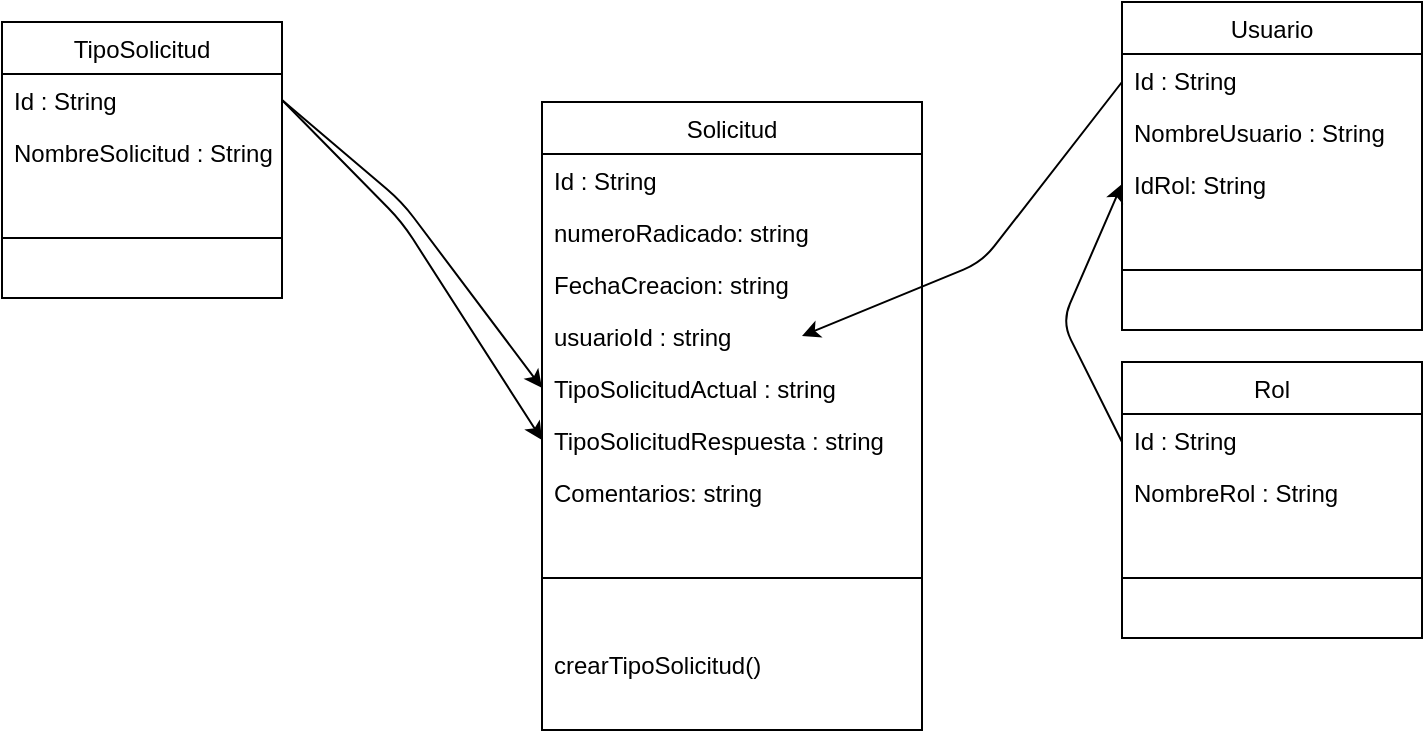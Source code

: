 <mxfile version="14.7.0" type="github">
  <diagram id="C5RBs43oDa-KdzZeNtuy" name="Page-1">
    <mxGraphModel dx="865" dy="479" grid="1" gridSize="10" guides="1" tooltips="1" connect="1" arrows="1" fold="1" page="1" pageScale="1" pageWidth="827" pageHeight="1169" math="0" shadow="0">
      <root>
        <mxCell id="WIyWlLk6GJQsqaUBKTNV-0" />
        <mxCell id="WIyWlLk6GJQsqaUBKTNV-1" parent="WIyWlLk6GJQsqaUBKTNV-0" />
        <mxCell id="zkfFHV4jXpPFQw0GAbJ--17" value="Solicitud" style="swimlane;fontStyle=0;align=center;verticalAlign=top;childLayout=stackLayout;horizontal=1;startSize=26;horizontalStack=0;resizeParent=1;resizeLast=0;collapsible=1;marginBottom=0;rounded=0;shadow=0;strokeWidth=1;" parent="WIyWlLk6GJQsqaUBKTNV-1" vertex="1">
          <mxGeometry x="330" y="70" width="190" height="314" as="geometry">
            <mxRectangle x="550" y="140" width="160" height="26" as="alternateBounds" />
          </mxGeometry>
        </mxCell>
        <mxCell id="zkfFHV4jXpPFQw0GAbJ--18" value="Id : String" style="text;align=left;verticalAlign=top;spacingLeft=4;spacingRight=4;overflow=hidden;rotatable=0;points=[[0,0.5],[1,0.5]];portConstraint=eastwest;" parent="zkfFHV4jXpPFQw0GAbJ--17" vertex="1">
          <mxGeometry y="26" width="190" height="26" as="geometry" />
        </mxCell>
        <mxCell id="zkfFHV4jXpPFQw0GAbJ--19" value="numeroRadicado: string" style="text;align=left;verticalAlign=top;spacingLeft=4;spacingRight=4;overflow=hidden;rotatable=0;points=[[0,0.5],[1,0.5]];portConstraint=eastwest;rounded=0;shadow=0;html=0;" parent="zkfFHV4jXpPFQw0GAbJ--17" vertex="1">
          <mxGeometry y="52" width="190" height="26" as="geometry" />
        </mxCell>
        <mxCell id="zkfFHV4jXpPFQw0GAbJ--20" value="FechaCreacion: string" style="text;align=left;verticalAlign=top;spacingLeft=4;spacingRight=4;overflow=hidden;rotatable=0;points=[[0,0.5],[1,0.5]];portConstraint=eastwest;rounded=0;shadow=0;html=0;" parent="zkfFHV4jXpPFQw0GAbJ--17" vertex="1">
          <mxGeometry y="78" width="190" height="26" as="geometry" />
        </mxCell>
        <mxCell id="zkfFHV4jXpPFQw0GAbJ--21" value="usuarioId : string" style="text;align=left;verticalAlign=top;spacingLeft=4;spacingRight=4;overflow=hidden;rotatable=0;points=[[0,0.5],[1,0.5]];portConstraint=eastwest;rounded=0;shadow=0;html=0;" parent="zkfFHV4jXpPFQw0GAbJ--17" vertex="1">
          <mxGeometry y="104" width="190" height="26" as="geometry" />
        </mxCell>
        <mxCell id="b_xUYGciK2dLtTD0Pqra-3" value="TipoSolicitudActual : string" style="text;align=left;verticalAlign=top;spacingLeft=4;spacingRight=4;overflow=hidden;rotatable=0;points=[[0,0.5],[1,0.5]];portConstraint=eastwest;rounded=0;shadow=0;html=0;" vertex="1" parent="zkfFHV4jXpPFQw0GAbJ--17">
          <mxGeometry y="130" width="190" height="26" as="geometry" />
        </mxCell>
        <mxCell id="b_xUYGciK2dLtTD0Pqra-4" value="TipoSolicitudRespuesta : string" style="text;align=left;verticalAlign=top;spacingLeft=4;spacingRight=4;overflow=hidden;rotatable=0;points=[[0,0.5],[1,0.5]];portConstraint=eastwest;rounded=0;shadow=0;html=0;" vertex="1" parent="zkfFHV4jXpPFQw0GAbJ--17">
          <mxGeometry y="156" width="190" height="26" as="geometry" />
        </mxCell>
        <mxCell id="b_xUYGciK2dLtTD0Pqra-17" value="Comentarios: string" style="text;align=left;verticalAlign=top;spacingLeft=4;spacingRight=4;overflow=hidden;rotatable=0;points=[[0,0.5],[1,0.5]];portConstraint=eastwest;rounded=0;shadow=0;html=0;" vertex="1" parent="zkfFHV4jXpPFQw0GAbJ--17">
          <mxGeometry y="182" width="190" height="26" as="geometry" />
        </mxCell>
        <mxCell id="zkfFHV4jXpPFQw0GAbJ--23" value="" style="line;html=1;strokeWidth=1;align=left;verticalAlign=middle;spacingTop=-1;spacingLeft=3;spacingRight=3;rotatable=0;labelPosition=right;points=[];portConstraint=eastwest;" parent="zkfFHV4jXpPFQw0GAbJ--17" vertex="1">
          <mxGeometry y="208" width="190" height="60" as="geometry" />
        </mxCell>
        <mxCell id="zkfFHV4jXpPFQw0GAbJ--24" value="crearTipoSolicitud()" style="text;align=left;verticalAlign=top;spacingLeft=4;spacingRight=4;overflow=hidden;rotatable=0;points=[[0,0.5],[1,0.5]];portConstraint=eastwest;" parent="zkfFHV4jXpPFQw0GAbJ--17" vertex="1">
          <mxGeometry y="268" width="190" height="22" as="geometry" />
        </mxCell>
        <mxCell id="b_xUYGciK2dLtTD0Pqra-5" value="TipoSolicitud" style="swimlane;fontStyle=0;align=center;verticalAlign=top;childLayout=stackLayout;horizontal=1;startSize=26;horizontalStack=0;resizeParent=1;resizeLast=0;collapsible=1;marginBottom=0;rounded=0;shadow=0;strokeWidth=1;" vertex="1" parent="WIyWlLk6GJQsqaUBKTNV-1">
          <mxGeometry x="60" y="30" width="140" height="138" as="geometry">
            <mxRectangle x="550" y="140" width="160" height="26" as="alternateBounds" />
          </mxGeometry>
        </mxCell>
        <mxCell id="b_xUYGciK2dLtTD0Pqra-6" value="Id : String" style="text;align=left;verticalAlign=top;spacingLeft=4;spacingRight=4;overflow=hidden;rotatable=0;points=[[0,0.5],[1,0.5]];portConstraint=eastwest;" vertex="1" parent="b_xUYGciK2dLtTD0Pqra-5">
          <mxGeometry y="26" width="140" height="26" as="geometry" />
        </mxCell>
        <mxCell id="b_xUYGciK2dLtTD0Pqra-16" value="NombreSolicitud : String" style="text;align=left;verticalAlign=top;spacingLeft=4;spacingRight=4;overflow=hidden;rotatable=0;points=[[0,0.5],[1,0.5]];portConstraint=eastwest;" vertex="1" parent="b_xUYGciK2dLtTD0Pqra-5">
          <mxGeometry y="52" width="140" height="26" as="geometry" />
        </mxCell>
        <mxCell id="b_xUYGciK2dLtTD0Pqra-12" value="" style="line;html=1;strokeWidth=1;align=left;verticalAlign=middle;spacingTop=-1;spacingLeft=3;spacingRight=3;rotatable=0;labelPosition=right;points=[];portConstraint=eastwest;" vertex="1" parent="b_xUYGciK2dLtTD0Pqra-5">
          <mxGeometry y="78" width="140" height="60" as="geometry" />
        </mxCell>
        <mxCell id="b_xUYGciK2dLtTD0Pqra-14" value="" style="endArrow=classic;html=1;exitX=1;exitY=0.5;exitDx=0;exitDy=0;entryX=0;entryY=0.5;entryDx=0;entryDy=0;" edge="1" parent="WIyWlLk6GJQsqaUBKTNV-1" source="b_xUYGciK2dLtTD0Pqra-6" target="b_xUYGciK2dLtTD0Pqra-3">
          <mxGeometry width="50" height="50" relative="1" as="geometry">
            <mxPoint x="280" y="210" as="sourcePoint" />
            <mxPoint x="330" y="160" as="targetPoint" />
            <Array as="points">
              <mxPoint x="260" y="120" />
            </Array>
          </mxGeometry>
        </mxCell>
        <mxCell id="b_xUYGciK2dLtTD0Pqra-15" value="" style="endArrow=classic;html=1;entryX=0;entryY=0.5;entryDx=0;entryDy=0;exitX=1;exitY=0.5;exitDx=0;exitDy=0;" edge="1" parent="WIyWlLk6GJQsqaUBKTNV-1" source="b_xUYGciK2dLtTD0Pqra-6" target="b_xUYGciK2dLtTD0Pqra-4">
          <mxGeometry width="50" height="50" relative="1" as="geometry">
            <mxPoint x="240" y="110" as="sourcePoint" />
            <mxPoint x="330" y="160" as="targetPoint" />
            <Array as="points">
              <mxPoint x="260" y="130" />
            </Array>
          </mxGeometry>
        </mxCell>
        <mxCell id="b_xUYGciK2dLtTD0Pqra-18" value="Usuario" style="swimlane;fontStyle=0;align=center;verticalAlign=top;childLayout=stackLayout;horizontal=1;startSize=26;horizontalStack=0;resizeParent=1;resizeLast=0;collapsible=1;marginBottom=0;rounded=0;shadow=0;strokeWidth=1;" vertex="1" parent="WIyWlLk6GJQsqaUBKTNV-1">
          <mxGeometry x="620" y="20" width="150" height="164" as="geometry">
            <mxRectangle x="550" y="140" width="160" height="26" as="alternateBounds" />
          </mxGeometry>
        </mxCell>
        <mxCell id="b_xUYGciK2dLtTD0Pqra-22" value="" style="endArrow=classic;html=1;" edge="1" parent="b_xUYGciK2dLtTD0Pqra-18">
          <mxGeometry width="50" height="50" relative="1" as="geometry">
            <mxPoint y="40" as="sourcePoint" />
            <mxPoint x="-160" y="167" as="targetPoint" />
            <Array as="points">
              <mxPoint x="-70" y="130" />
            </Array>
          </mxGeometry>
        </mxCell>
        <mxCell id="b_xUYGciK2dLtTD0Pqra-19" value="Id : String" style="text;align=left;verticalAlign=top;spacingLeft=4;spacingRight=4;overflow=hidden;rotatable=0;points=[[0,0.5],[1,0.5]];portConstraint=eastwest;" vertex="1" parent="b_xUYGciK2dLtTD0Pqra-18">
          <mxGeometry y="26" width="150" height="26" as="geometry" />
        </mxCell>
        <mxCell id="b_xUYGciK2dLtTD0Pqra-20" value="NombreUsuario : String" style="text;align=left;verticalAlign=top;spacingLeft=4;spacingRight=4;overflow=hidden;rotatable=0;points=[[0,0.5],[1,0.5]];portConstraint=eastwest;" vertex="1" parent="b_xUYGciK2dLtTD0Pqra-18">
          <mxGeometry y="52" width="150" height="26" as="geometry" />
        </mxCell>
        <mxCell id="b_xUYGciK2dLtTD0Pqra-28" value="IdRol: String" style="text;align=left;verticalAlign=top;spacingLeft=4;spacingRight=4;overflow=hidden;rotatable=0;points=[[0,0.5],[1,0.5]];portConstraint=eastwest;" vertex="1" parent="b_xUYGciK2dLtTD0Pqra-18">
          <mxGeometry y="78" width="150" height="26" as="geometry" />
        </mxCell>
        <mxCell id="b_xUYGciK2dLtTD0Pqra-21" value="" style="line;html=1;strokeWidth=1;align=left;verticalAlign=middle;spacingTop=-1;spacingLeft=3;spacingRight=3;rotatable=0;labelPosition=right;points=[];portConstraint=eastwest;" vertex="1" parent="b_xUYGciK2dLtTD0Pqra-18">
          <mxGeometry y="104" width="150" height="60" as="geometry" />
        </mxCell>
        <mxCell id="b_xUYGciK2dLtTD0Pqra-23" value="Rol" style="swimlane;fontStyle=0;align=center;verticalAlign=top;childLayout=stackLayout;horizontal=1;startSize=26;horizontalStack=0;resizeParent=1;resizeLast=0;collapsible=1;marginBottom=0;rounded=0;shadow=0;strokeWidth=1;" vertex="1" parent="WIyWlLk6GJQsqaUBKTNV-1">
          <mxGeometry x="620" y="200" width="150" height="138" as="geometry">
            <mxRectangle x="550" y="140" width="160" height="26" as="alternateBounds" />
          </mxGeometry>
        </mxCell>
        <mxCell id="b_xUYGciK2dLtTD0Pqra-24" value="" style="endArrow=classic;html=1;entryX=0;entryY=0.5;entryDx=0;entryDy=0;" edge="1" parent="b_xUYGciK2dLtTD0Pqra-23" target="b_xUYGciK2dLtTD0Pqra-28">
          <mxGeometry width="50" height="50" relative="1" as="geometry">
            <mxPoint y="40" as="sourcePoint" />
            <mxPoint x="-10" y="-100" as="targetPoint" />
            <Array as="points">
              <mxPoint x="-30" y="-20" />
            </Array>
          </mxGeometry>
        </mxCell>
        <mxCell id="b_xUYGciK2dLtTD0Pqra-25" value="Id : String" style="text;align=left;verticalAlign=top;spacingLeft=4;spacingRight=4;overflow=hidden;rotatable=0;points=[[0,0.5],[1,0.5]];portConstraint=eastwest;" vertex="1" parent="b_xUYGciK2dLtTD0Pqra-23">
          <mxGeometry y="26" width="150" height="26" as="geometry" />
        </mxCell>
        <mxCell id="b_xUYGciK2dLtTD0Pqra-26" value="NombreRol : String" style="text;align=left;verticalAlign=top;spacingLeft=4;spacingRight=4;overflow=hidden;rotatable=0;points=[[0,0.5],[1,0.5]];portConstraint=eastwest;" vertex="1" parent="b_xUYGciK2dLtTD0Pqra-23">
          <mxGeometry y="52" width="150" height="26" as="geometry" />
        </mxCell>
        <mxCell id="b_xUYGciK2dLtTD0Pqra-27" value="" style="line;html=1;strokeWidth=1;align=left;verticalAlign=middle;spacingTop=-1;spacingLeft=3;spacingRight=3;rotatable=0;labelPosition=right;points=[];portConstraint=eastwest;" vertex="1" parent="b_xUYGciK2dLtTD0Pqra-23">
          <mxGeometry y="78" width="150" height="60" as="geometry" />
        </mxCell>
      </root>
    </mxGraphModel>
  </diagram>
</mxfile>
